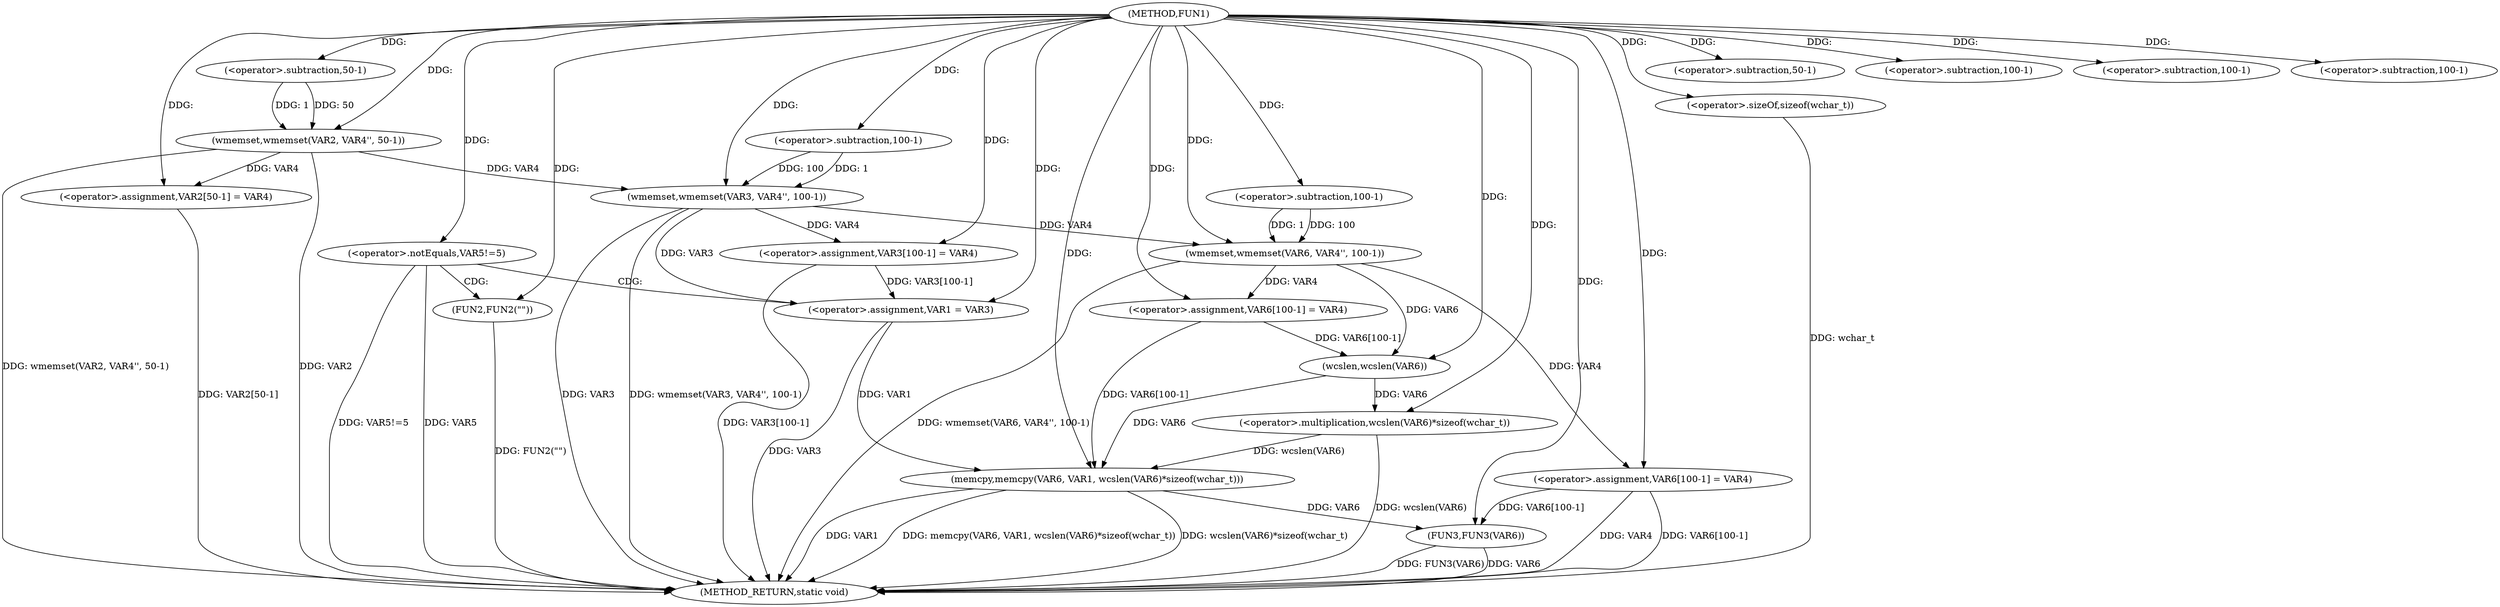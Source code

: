 digraph FUN1 {  
"1000100" [label = "(METHOD,FUN1)" ]
"1000175" [label = "(METHOD_RETURN,static void)" ]
"1000105" [label = "(wmemset,wmemset(VAR2, VAR4'', 50-1))" ]
"1000108" [label = "(<operator>.subtraction,50-1)" ]
"1000111" [label = "(<operator>.assignment,VAR2[50-1] = VAR4)" ]
"1000114" [label = "(<operator>.subtraction,50-1)" ]
"1000118" [label = "(wmemset,wmemset(VAR3, VAR4'', 100-1))" ]
"1000121" [label = "(<operator>.subtraction,100-1)" ]
"1000124" [label = "(<operator>.assignment,VAR3[100-1] = VAR4)" ]
"1000127" [label = "(<operator>.subtraction,100-1)" ]
"1000132" [label = "(<operator>.notEquals,VAR5!=5)" ]
"1000136" [label = "(FUN2,FUN2(\"\"))" ]
"1000140" [label = "(<operator>.assignment,VAR1 = VAR3)" ]
"1000145" [label = "(wmemset,wmemset(VAR6, VAR4'', 100-1))" ]
"1000148" [label = "(<operator>.subtraction,100-1)" ]
"1000151" [label = "(<operator>.assignment,VAR6[100-1] = VAR4)" ]
"1000154" [label = "(<operator>.subtraction,100-1)" ]
"1000158" [label = "(memcpy,memcpy(VAR6, VAR1, wcslen(VAR6)*sizeof(wchar_t)))" ]
"1000161" [label = "(<operator>.multiplication,wcslen(VAR6)*sizeof(wchar_t))" ]
"1000162" [label = "(wcslen,wcslen(VAR6))" ]
"1000164" [label = "(<operator>.sizeOf,sizeof(wchar_t))" ]
"1000166" [label = "(<operator>.assignment,VAR6[100-1] = VAR4)" ]
"1000169" [label = "(<operator>.subtraction,100-1)" ]
"1000173" [label = "(FUN3,FUN3(VAR6))" ]
  "1000124" -> "1000175"  [ label = "DDG: VAR3[100-1]"] 
  "1000105" -> "1000175"  [ label = "DDG: wmemset(VAR2, VAR4'', 50-1)"] 
  "1000132" -> "1000175"  [ label = "DDG: VAR5!=5"] 
  "1000118" -> "1000175"  [ label = "DDG: wmemset(VAR3, VAR4'', 100-1)"] 
  "1000173" -> "1000175"  [ label = "DDG: FUN3(VAR6)"] 
  "1000118" -> "1000175"  [ label = "DDG: VAR3"] 
  "1000161" -> "1000175"  [ label = "DDG: wcslen(VAR6)"] 
  "1000166" -> "1000175"  [ label = "DDG: VAR4"] 
  "1000140" -> "1000175"  [ label = "DDG: VAR3"] 
  "1000158" -> "1000175"  [ label = "DDG: VAR1"] 
  "1000158" -> "1000175"  [ label = "DDG: memcpy(VAR6, VAR1, wcslen(VAR6)*sizeof(wchar_t))"] 
  "1000166" -> "1000175"  [ label = "DDG: VAR6[100-1]"] 
  "1000132" -> "1000175"  [ label = "DDG: VAR5"] 
  "1000111" -> "1000175"  [ label = "DDG: VAR2[50-1]"] 
  "1000136" -> "1000175"  [ label = "DDG: FUN2(\"\")"] 
  "1000145" -> "1000175"  [ label = "DDG: wmemset(VAR6, VAR4'', 100-1)"] 
  "1000158" -> "1000175"  [ label = "DDG: wcslen(VAR6)*sizeof(wchar_t)"] 
  "1000173" -> "1000175"  [ label = "DDG: VAR6"] 
  "1000105" -> "1000175"  [ label = "DDG: VAR2"] 
  "1000164" -> "1000175"  [ label = "DDG: wchar_t"] 
  "1000100" -> "1000105"  [ label = "DDG: "] 
  "1000108" -> "1000105"  [ label = "DDG: 50"] 
  "1000108" -> "1000105"  [ label = "DDG: 1"] 
  "1000100" -> "1000108"  [ label = "DDG: "] 
  "1000105" -> "1000111"  [ label = "DDG: VAR4"] 
  "1000100" -> "1000111"  [ label = "DDG: "] 
  "1000100" -> "1000114"  [ label = "DDG: "] 
  "1000100" -> "1000118"  [ label = "DDG: "] 
  "1000105" -> "1000118"  [ label = "DDG: VAR4"] 
  "1000121" -> "1000118"  [ label = "DDG: 100"] 
  "1000121" -> "1000118"  [ label = "DDG: 1"] 
  "1000100" -> "1000121"  [ label = "DDG: "] 
  "1000118" -> "1000124"  [ label = "DDG: VAR4"] 
  "1000100" -> "1000124"  [ label = "DDG: "] 
  "1000100" -> "1000127"  [ label = "DDG: "] 
  "1000100" -> "1000132"  [ label = "DDG: "] 
  "1000100" -> "1000136"  [ label = "DDG: "] 
  "1000124" -> "1000140"  [ label = "DDG: VAR3[100-1]"] 
  "1000118" -> "1000140"  [ label = "DDG: VAR3"] 
  "1000100" -> "1000140"  [ label = "DDG: "] 
  "1000100" -> "1000145"  [ label = "DDG: "] 
  "1000118" -> "1000145"  [ label = "DDG: VAR4"] 
  "1000148" -> "1000145"  [ label = "DDG: 100"] 
  "1000148" -> "1000145"  [ label = "DDG: 1"] 
  "1000100" -> "1000148"  [ label = "DDG: "] 
  "1000145" -> "1000151"  [ label = "DDG: VAR4"] 
  "1000100" -> "1000151"  [ label = "DDG: "] 
  "1000100" -> "1000154"  [ label = "DDG: "] 
  "1000151" -> "1000158"  [ label = "DDG: VAR6[100-1]"] 
  "1000162" -> "1000158"  [ label = "DDG: VAR6"] 
  "1000100" -> "1000158"  [ label = "DDG: "] 
  "1000140" -> "1000158"  [ label = "DDG: VAR1"] 
  "1000161" -> "1000158"  [ label = "DDG: wcslen(VAR6)"] 
  "1000162" -> "1000161"  [ label = "DDG: VAR6"] 
  "1000151" -> "1000162"  [ label = "DDG: VAR6[100-1]"] 
  "1000145" -> "1000162"  [ label = "DDG: VAR6"] 
  "1000100" -> "1000162"  [ label = "DDG: "] 
  "1000100" -> "1000161"  [ label = "DDG: "] 
  "1000100" -> "1000164"  [ label = "DDG: "] 
  "1000100" -> "1000166"  [ label = "DDG: "] 
  "1000145" -> "1000166"  [ label = "DDG: VAR4"] 
  "1000100" -> "1000169"  [ label = "DDG: "] 
  "1000158" -> "1000173"  [ label = "DDG: VAR6"] 
  "1000166" -> "1000173"  [ label = "DDG: VAR6[100-1]"] 
  "1000100" -> "1000173"  [ label = "DDG: "] 
  "1000132" -> "1000136"  [ label = "CDG: "] 
  "1000132" -> "1000140"  [ label = "CDG: "] 
}
